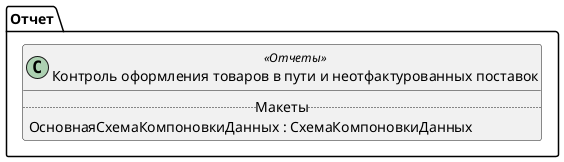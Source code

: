﻿@startuml КонтрольОформленияТоваровВПутиИНеотфактурованныхПоставок
'!include templates.wsd
'..\include templates.wsd
class Отчет.КонтрольОформленияТоваровВПутиИНеотфактурованныхПоставок as "Контроль оформления товаров в пути и неотфактурованных поставок" <<Отчеты>>
{
..Макеты..
ОсновнаяСхемаКомпоновкиДанных : СхемаКомпоновкиДанных
}
@enduml
